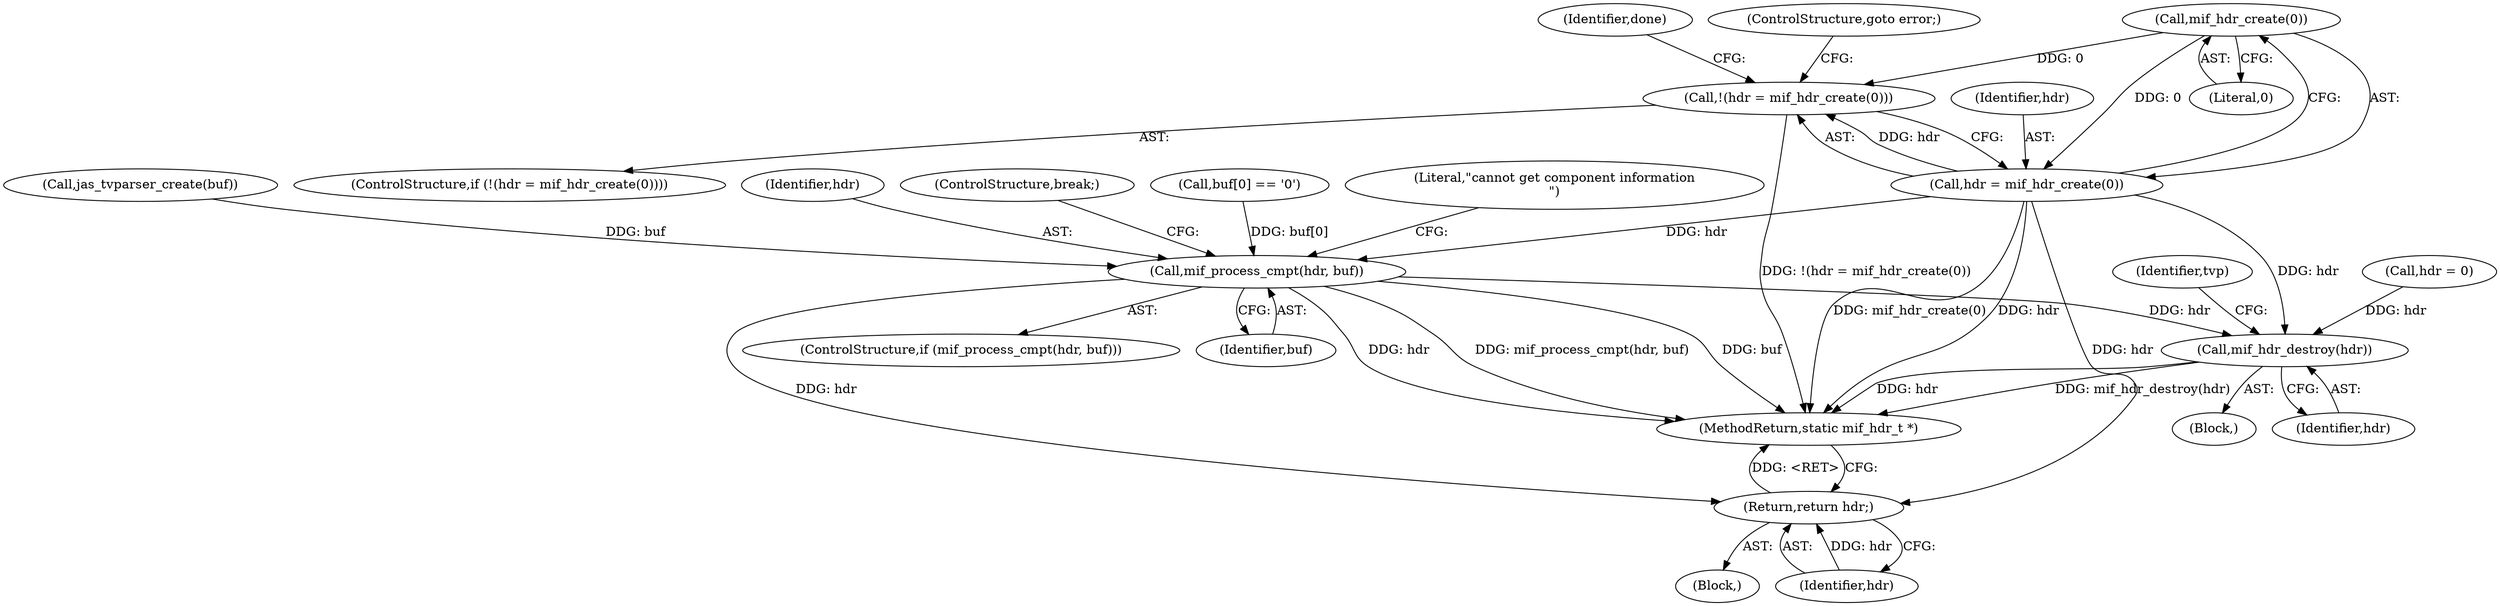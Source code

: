 digraph "0_jasper_d42b2388f7f8e0332c846675133acea151fc557a_42@API" {
"1000168" [label="(Call,mif_hdr_create(0))"];
"1000165" [label="(Call,!(hdr = mif_hdr_create(0)))"];
"1000166" [label="(Call,hdr = mif_hdr_create(0))"];
"1000240" [label="(Call,mif_process_cmpt(hdr, buf))"];
"1000261" [label="(Return,return hdr;)"];
"1000267" [label="(Call,mif_hdr_destroy(hdr))"];
"1000173" [label="(Identifier,done)"];
"1000267" [label="(Call,mif_hdr_destroy(hdr))"];
"1000241" [label="(Identifier,hdr)"];
"1000239" [label="(ControlStructure,if (mif_process_cmpt(hdr, buf)))"];
"1000168" [label="(Call,mif_hdr_create(0))"];
"1000166" [label="(Call,hdr = mif_hdr_create(0))"];
"1000247" [label="(ControlStructure,break;)"];
"1000164" [label="(ControlStructure,if (!(hdr = mif_hdr_create(0))))"];
"1000261" [label="(Return,return hdr;)"];
"1000266" [label="(Block,)"];
"1000240" [label="(Call,mif_process_cmpt(hdr, buf))"];
"1000171" [label="(ControlStructure,goto error;)"];
"1000189" [label="(Call,buf[0] == '\0')"];
"1000245" [label="(Literal,\"cannot get component information\n\")"];
"1000242" [label="(Identifier,buf)"];
"1000102" [label="(Block,)"];
"1000109" [label="(Call,hdr = 0)"];
"1000268" [label="(Identifier,hdr)"];
"1000208" [label="(Call,jas_tvparser_create(buf))"];
"1000167" [label="(Identifier,hdr)"];
"1000270" [label="(Identifier,tvp)"];
"1000165" [label="(Call,!(hdr = mif_hdr_create(0)))"];
"1000276" [label="(MethodReturn,static mif_hdr_t *)"];
"1000262" [label="(Identifier,hdr)"];
"1000169" [label="(Literal,0)"];
"1000168" -> "1000166"  [label="AST: "];
"1000168" -> "1000169"  [label="CFG: "];
"1000169" -> "1000168"  [label="AST: "];
"1000166" -> "1000168"  [label="CFG: "];
"1000168" -> "1000165"  [label="DDG: 0"];
"1000168" -> "1000166"  [label="DDG: 0"];
"1000165" -> "1000164"  [label="AST: "];
"1000165" -> "1000166"  [label="CFG: "];
"1000166" -> "1000165"  [label="AST: "];
"1000171" -> "1000165"  [label="CFG: "];
"1000173" -> "1000165"  [label="CFG: "];
"1000165" -> "1000276"  [label="DDG: !(hdr = mif_hdr_create(0))"];
"1000166" -> "1000165"  [label="DDG: hdr"];
"1000167" -> "1000166"  [label="AST: "];
"1000166" -> "1000276"  [label="DDG: mif_hdr_create(0)"];
"1000166" -> "1000276"  [label="DDG: hdr"];
"1000166" -> "1000240"  [label="DDG: hdr"];
"1000166" -> "1000261"  [label="DDG: hdr"];
"1000166" -> "1000267"  [label="DDG: hdr"];
"1000240" -> "1000239"  [label="AST: "];
"1000240" -> "1000242"  [label="CFG: "];
"1000241" -> "1000240"  [label="AST: "];
"1000242" -> "1000240"  [label="AST: "];
"1000245" -> "1000240"  [label="CFG: "];
"1000247" -> "1000240"  [label="CFG: "];
"1000240" -> "1000276"  [label="DDG: mif_process_cmpt(hdr, buf)"];
"1000240" -> "1000276"  [label="DDG: buf"];
"1000240" -> "1000276"  [label="DDG: hdr"];
"1000208" -> "1000240"  [label="DDG: buf"];
"1000189" -> "1000240"  [label="DDG: buf[0]"];
"1000240" -> "1000261"  [label="DDG: hdr"];
"1000240" -> "1000267"  [label="DDG: hdr"];
"1000261" -> "1000102"  [label="AST: "];
"1000261" -> "1000262"  [label="CFG: "];
"1000262" -> "1000261"  [label="AST: "];
"1000276" -> "1000261"  [label="CFG: "];
"1000261" -> "1000276"  [label="DDG: <RET>"];
"1000262" -> "1000261"  [label="DDG: hdr"];
"1000267" -> "1000266"  [label="AST: "];
"1000267" -> "1000268"  [label="CFG: "];
"1000268" -> "1000267"  [label="AST: "];
"1000270" -> "1000267"  [label="CFG: "];
"1000267" -> "1000276"  [label="DDG: hdr"];
"1000267" -> "1000276"  [label="DDG: mif_hdr_destroy(hdr)"];
"1000109" -> "1000267"  [label="DDG: hdr"];
}
